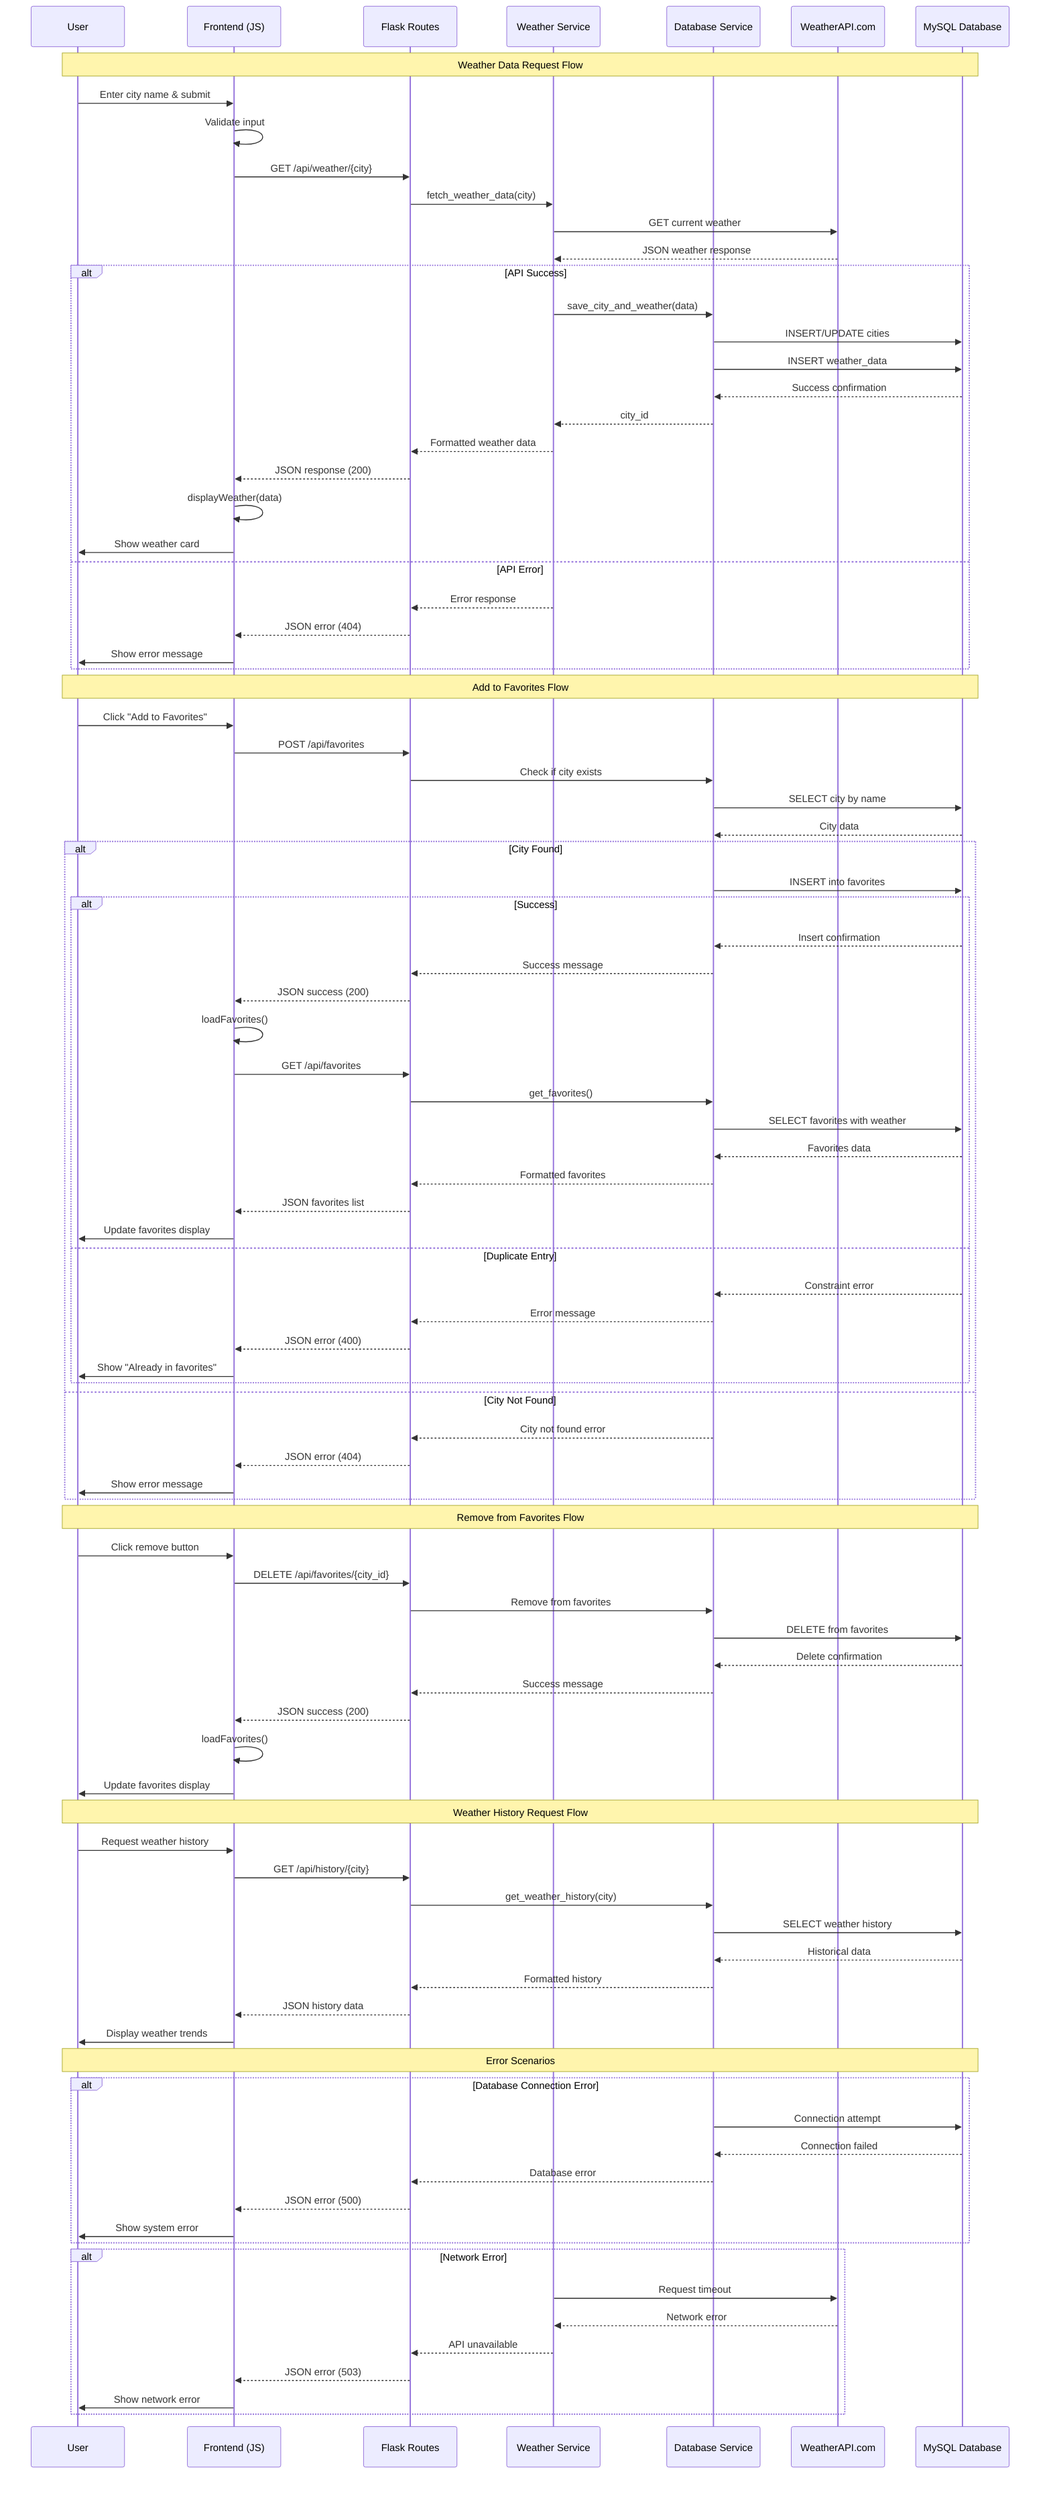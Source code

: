 sequenceDiagram
    participant U as User
    participant F as Frontend (JS)
    participant R as Flask Routes
    participant WS as Weather Service
    participant DS as Database Service
    participant API as WeatherAPI.com
    participant DB as MySQL Database

    %% Weather Search Flow
    Note over U,DB: Weather Data Request Flow
    
    U->>F: Enter city name & submit
    F->>F: Validate input
    F->>R: GET /api/weather/{city}
    
    R->>WS: fetch_weather_data(city)
    WS->>API: GET current weather
    API-->>WS: JSON weather response
    
    alt API Success
        WS->>DS: save_city_and_weather(data)
        DS->>DB: INSERT/UPDATE cities
        DS->>DB: INSERT weather_data
        DB-->>DS: Success confirmation
        DS-->>WS: city_id
        WS-->>R: Formatted weather data
        R-->>F: JSON response (200)
        F->>F: displayWeather(data)
        F->>U: Show weather card
    else API Error
        WS-->>R: Error response
        R-->>F: JSON error (404)
        F->>U: Show error message
    end

    %% Favorites Management Flow
    Note over U,DB: Add to Favorites Flow
    
    U->>F: Click "Add to Favorites"
    F->>R: POST /api/favorites
    R->>DS: Check if city exists
    DS->>DB: SELECT city by name
    DB-->>DS: City data
    
    alt City Found
        DS->>DB: INSERT into favorites
        alt Success
            DB-->>DS: Insert confirmation
            DS-->>R: Success message
            R-->>F: JSON success (200)
            F->>F: loadFavorites()
            F->>R: GET /api/favorites
            R->>DS: get_favorites()
            DS->>DB: SELECT favorites with weather
            DB-->>DS: Favorites data
            DS-->>R: Formatted favorites
            R-->>F: JSON favorites list
            F->>U: Update favorites display
        else Duplicate Entry
            DB-->>DS: Constraint error
            DS-->>R: Error message
            R-->>F: JSON error (400)
            F->>U: Show "Already in favorites"
        end
    else City Not Found
        DS-->>R: City not found error
        R-->>F: JSON error (404)
        F->>U: Show error message
    end

    %% Remove Favorites Flow
    Note over U,DB: Remove from Favorites Flow
    
    U->>F: Click remove button
    F->>R: DELETE /api/favorites/{city_id}
    R->>DS: Remove from favorites
    DS->>DB: DELETE from favorites
    DB-->>DS: Delete confirmation
    DS-->>R: Success message
    R-->>F: JSON success (200)
    F->>F: loadFavorites()
    F->>U: Update favorites display

    %% Weather History Flow
    Note over U,DB: Weather History Request Flow
    
    U->>F: Request weather history
    F->>R: GET /api/history/{city}
    R->>DS: get_weather_history(city)
    DS->>DB: SELECT weather history
    DB-->>DS: Historical data
    DS-->>R: Formatted history
    R-->>F: JSON history data
    F->>U: Display weather trends

    %% Error Handling
    Note over U,DB: Error Scenarios
    
    alt Database Connection Error
        DS->>DB: Connection attempt
        DB-->>DS: Connection failed
        DS-->>R: Database error
        R-->>F: JSON error (500)
        F->>U: Show system error
    end
    
    alt Network Error
        WS->>API: Request timeout
        API-->>WS: Network error
        WS-->>R: API unavailable
        R-->>F: JSON error (503)
        F->>U: Show network error
    end